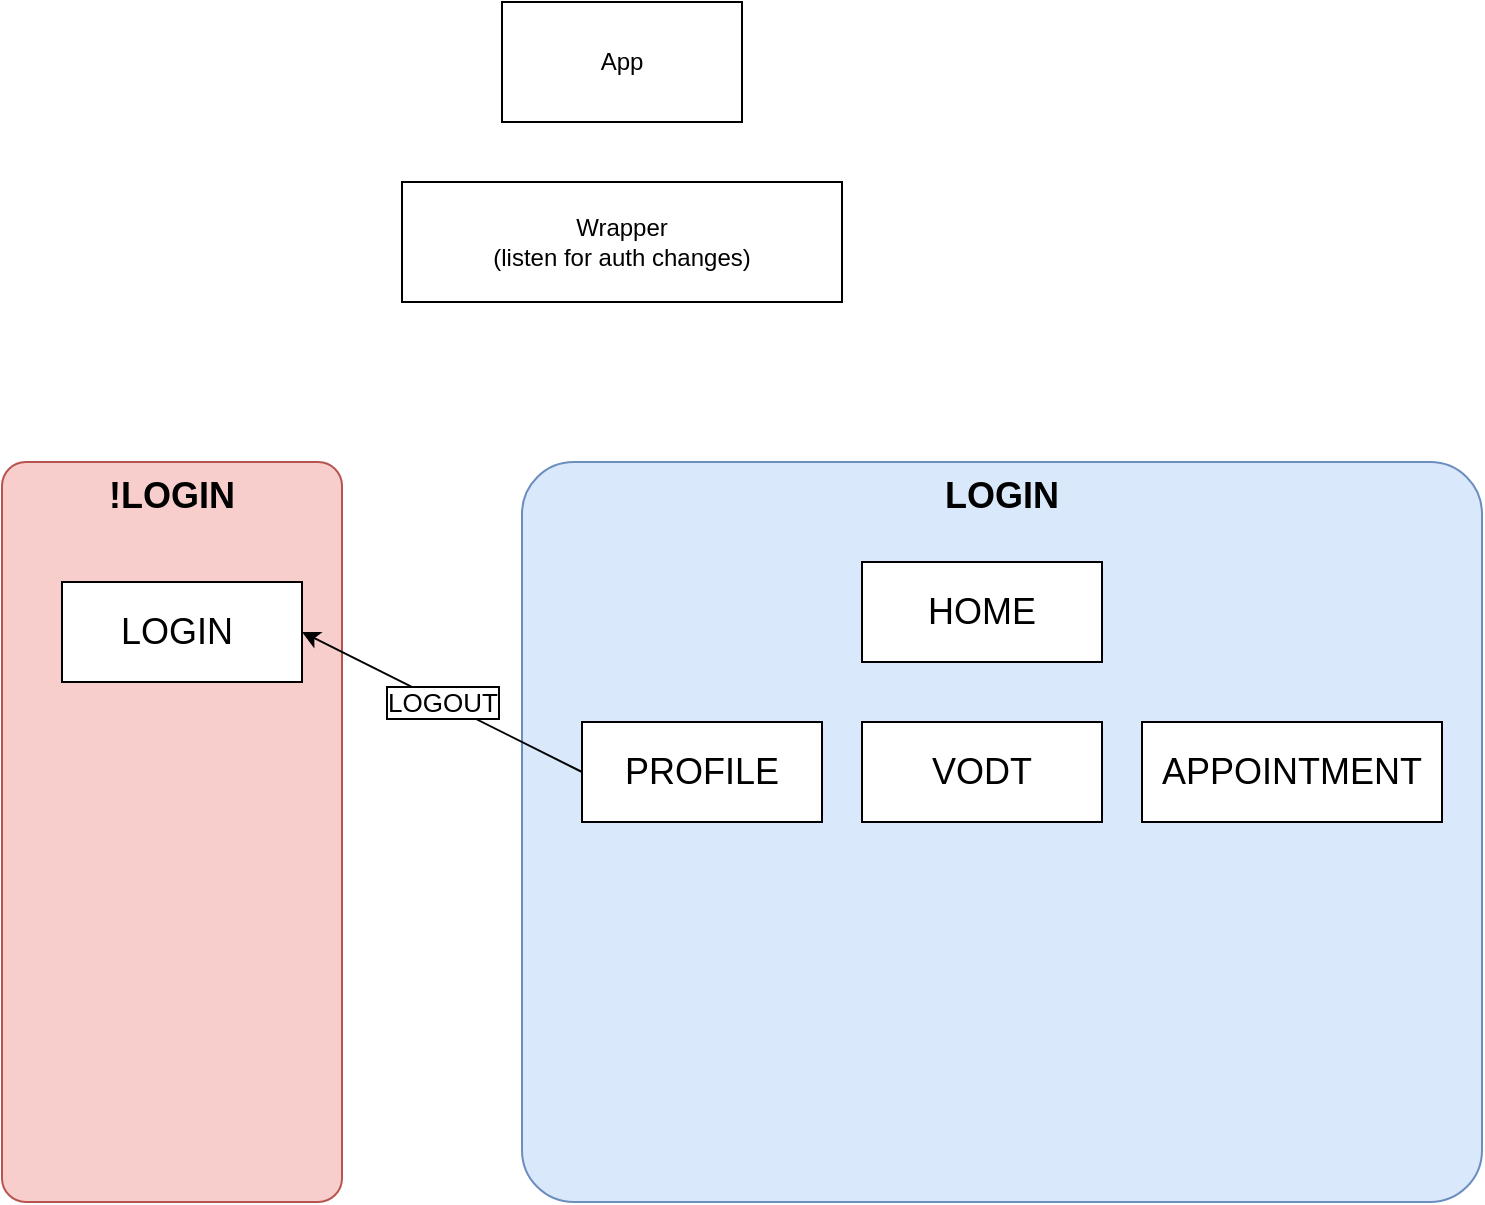 <mxfile version="15.0.2" type="device"><diagram id="FSBifTixrk-urMWwM3OX" name="Page-1"><mxGraphModel dx="1002" dy="730" grid="1" gridSize="10" guides="1" tooltips="1" connect="1" arrows="1" fold="1" page="1" pageScale="1" pageWidth="850" pageHeight="1100" math="0" shadow="0"><root><mxCell id="0"/><mxCell id="1" parent="0"/><mxCell id="JcmvsMOac_xtpNo_wBIv-1" value="App" style="rounded=0;whiteSpace=wrap;html=1;" vertex="1" parent="1"><mxGeometry x="320" y="40" width="120" height="60" as="geometry"/></mxCell><mxCell id="JcmvsMOac_xtpNo_wBIv-2" value="Wrapper&lt;br&gt;(listen for auth changes)" style="rounded=0;whiteSpace=wrap;html=1;" vertex="1" parent="1"><mxGeometry x="270" y="130" width="220" height="60" as="geometry"/></mxCell><mxCell id="JcmvsMOac_xtpNo_wBIv-4" value="!LOGIN" style="rounded=1;whiteSpace=wrap;html=1;arcSize=7;fillColor=#f8cecc;strokeColor=#b85450;align=center;horizontal=1;verticalAlign=top;fontStyle=1;fontSize=18;" vertex="1" parent="1"><mxGeometry x="70" y="270" width="170" height="370" as="geometry"/></mxCell><mxCell id="JcmvsMOac_xtpNo_wBIv-5" value="LOGIN" style="rounded=1;whiteSpace=wrap;html=1;arcSize=7;fillColor=#dae8fc;strokeColor=#6c8ebf;horizontal=1;verticalAlign=top;fontStyle=1;fontSize=18;" vertex="1" parent="1"><mxGeometry x="330" y="270" width="480" height="370" as="geometry"/></mxCell><mxCell id="JcmvsMOac_xtpNo_wBIv-6" value="LOGIN&amp;nbsp;" style="rounded=0;whiteSpace=wrap;html=1;fontSize=18;verticalAlign=middle;" vertex="1" parent="1"><mxGeometry x="100" y="330" width="120" height="50" as="geometry"/></mxCell><mxCell id="JcmvsMOac_xtpNo_wBIv-7" value="HOME" style="rounded=0;whiteSpace=wrap;html=1;fontSize=18;verticalAlign=middle;" vertex="1" parent="1"><mxGeometry x="500" y="320" width="120" height="50" as="geometry"/></mxCell><mxCell id="JcmvsMOac_xtpNo_wBIv-8" value="PROFILE" style="rounded=0;whiteSpace=wrap;html=1;fontSize=18;verticalAlign=middle;" vertex="1" parent="1"><mxGeometry x="360" y="400" width="120" height="50" as="geometry"/></mxCell><mxCell id="JcmvsMOac_xtpNo_wBIv-11" value="LOGOUT" style="endArrow=classic;html=1;fontSize=13;exitX=0;exitY=0.5;exitDx=0;exitDy=0;entryX=1;entryY=0.5;entryDx=0;entryDy=0;labelBorderColor=#000000;" edge="1" parent="1" source="JcmvsMOac_xtpNo_wBIv-8" target="JcmvsMOac_xtpNo_wBIv-6"><mxGeometry width="50" height="50" relative="1" as="geometry"><mxPoint x="530" y="390" as="sourcePoint"/><mxPoint x="580" y="340" as="targetPoint"/></mxGeometry></mxCell><mxCell id="JcmvsMOac_xtpNo_wBIv-12" value="VODT" style="rounded=0;whiteSpace=wrap;html=1;fontSize=18;verticalAlign=middle;" vertex="1" parent="1"><mxGeometry x="500" y="400" width="120" height="50" as="geometry"/></mxCell><mxCell id="JcmvsMOac_xtpNo_wBIv-13" value="APPOINTMENT" style="rounded=0;whiteSpace=wrap;html=1;fontSize=18;verticalAlign=middle;" vertex="1" parent="1"><mxGeometry x="640" y="400" width="150" height="50" as="geometry"/></mxCell></root></mxGraphModel></diagram></mxfile>